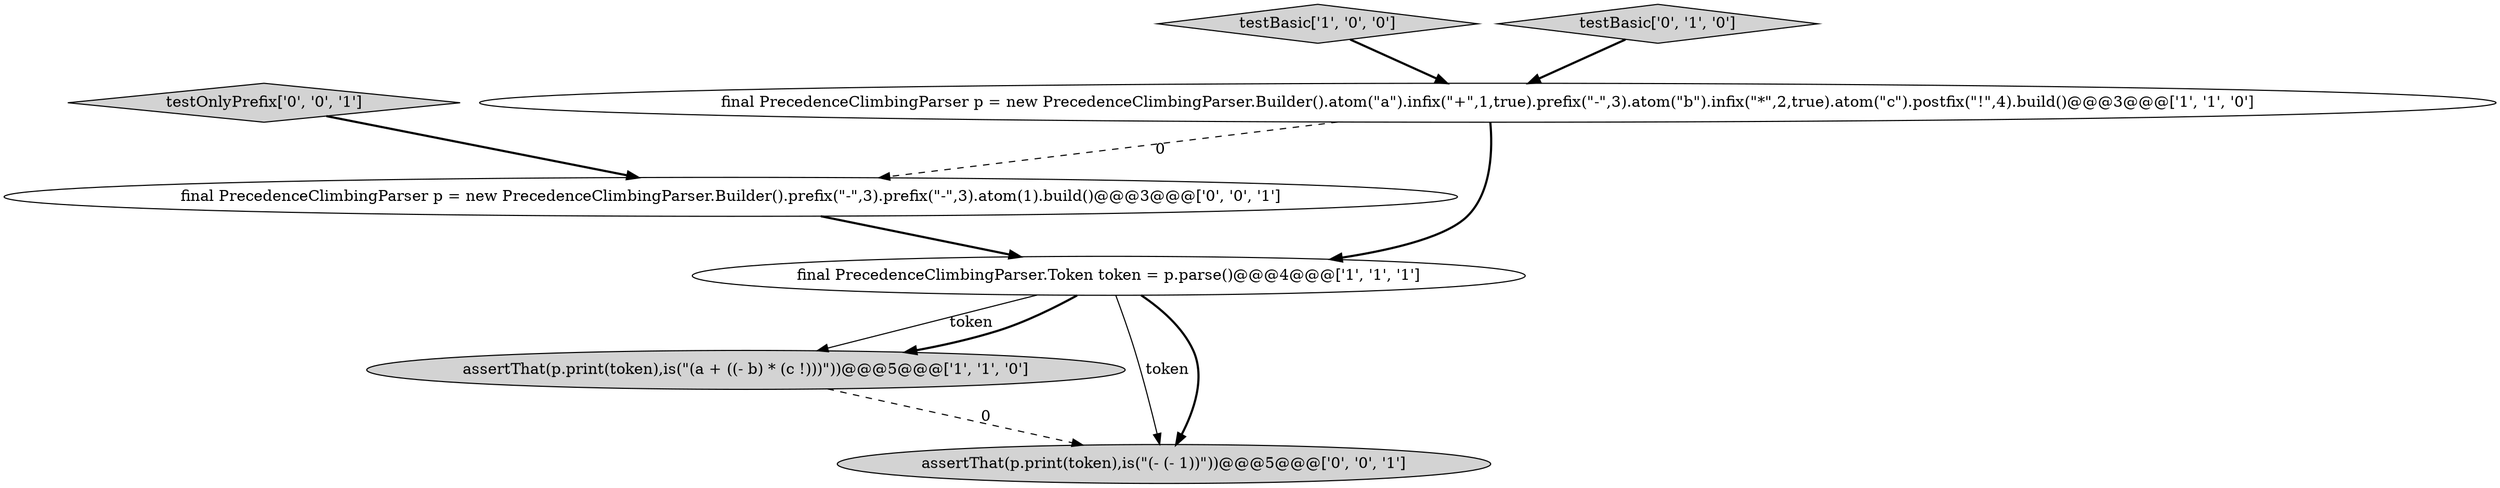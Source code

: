 digraph {
6 [style = filled, label = "testOnlyPrefix['0', '0', '1']", fillcolor = lightgray, shape = diamond image = "AAA0AAABBB3BBB"];
0 [style = filled, label = "final PrecedenceClimbingParser.Token token = p.parse()@@@4@@@['1', '1', '1']", fillcolor = white, shape = ellipse image = "AAA0AAABBB1BBB"];
3 [style = filled, label = "testBasic['1', '0', '0']", fillcolor = lightgray, shape = diamond image = "AAA0AAABBB1BBB"];
5 [style = filled, label = "final PrecedenceClimbingParser p = new PrecedenceClimbingParser.Builder().prefix(\"-\",3).prefix(\"-\",3).atom(1).build()@@@3@@@['0', '0', '1']", fillcolor = white, shape = ellipse image = "AAA0AAABBB3BBB"];
1 [style = filled, label = "assertThat(p.print(token),is(\"(a + ((- b) * (c !)))\"))@@@5@@@['1', '1', '0']", fillcolor = lightgray, shape = ellipse image = "AAA0AAABBB1BBB"];
4 [style = filled, label = "testBasic['0', '1', '0']", fillcolor = lightgray, shape = diamond image = "AAA0AAABBB2BBB"];
2 [style = filled, label = "final PrecedenceClimbingParser p = new PrecedenceClimbingParser.Builder().atom(\"a\").infix(\"+\",1,true).prefix(\"-\",3).atom(\"b\").infix(\"*\",2,true).atom(\"c\").postfix(\"!\",4).build()@@@3@@@['1', '1', '0']", fillcolor = white, shape = ellipse image = "AAA0AAABBB1BBB"];
7 [style = filled, label = "assertThat(p.print(token),is(\"(- (- 1))\"))@@@5@@@['0', '0', '1']", fillcolor = lightgray, shape = ellipse image = "AAA0AAABBB3BBB"];
0->7 [style = solid, label="token"];
6->5 [style = bold, label=""];
2->5 [style = dashed, label="0"];
0->1 [style = solid, label="token"];
2->0 [style = bold, label=""];
4->2 [style = bold, label=""];
1->7 [style = dashed, label="0"];
3->2 [style = bold, label=""];
5->0 [style = bold, label=""];
0->1 [style = bold, label=""];
0->7 [style = bold, label=""];
}
